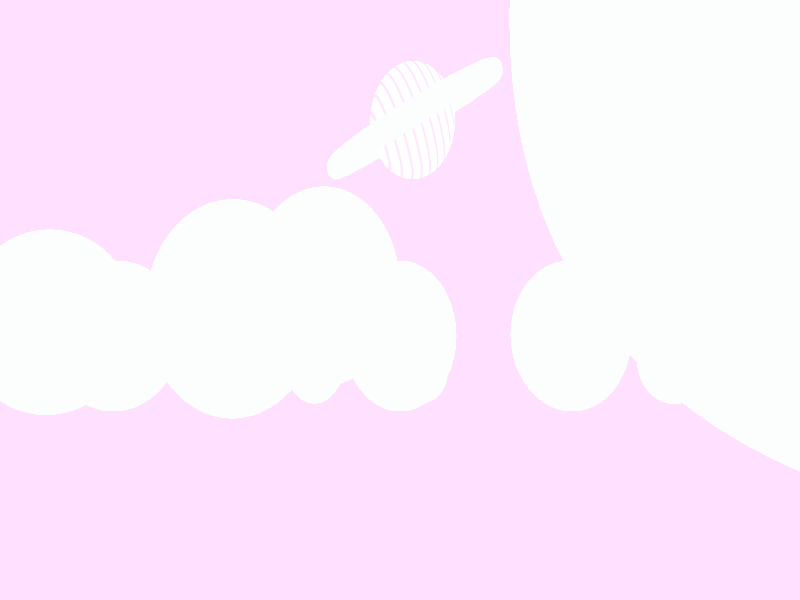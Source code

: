 #include "glass.inc"
#include "colors.inc"
#include "skies.inc"

#declare Obs0 = <-5,0.2,0>;
#declare Obs = <-5 * cos(clock*2*pi/360), 0.2, sin(clock*2*pi/360)>;

// Violet
#declare SoftLight = color rgb <1,.75,1.25>;
#declare HardLight = color rgb <2,1.5,2.5>;

camera
{
    right x*1280/720
    location Obs look_at <0,1,0>
}

#declare Glass = texture {
	pigment {
		Col_Glass_General
    }

    finish {
        F_Glass5
    }
}

#declare Tore = torus {
	2,0.2
	rotate 40
	rotate -20*y 
	texture {Glass}
	translate <4 + 1,4 + 1,-1.3 + 1>
}

#declare Marble = sphere {
	<1,1,1>, 1
	texture {
        Glass
    }
	interior {
		ior 1.517
		caustics 0.5
	}
}

#declare Zebra = sphere {
	<1,1,1>, 1
	texture {
        pigment {
            gradient y-2*z
            color_map {
                [0 HardLight]
                [.1 SoftLight]
                [.2 HardLight]
                [.3 SoftLight]
                [.4 HardLight]
                [.5 SoftLight]
                [.6 HardLight]
                [.7 SoftLight]
                [.8 HardLight]
                [.9 SoftLight]
                [1 HardLight]
            }
        }
        /*
        finish {
            F_Glass5
        }
        */
    }
	interior {
		ior 1.517
		caustics 0.5
	}
}

sky_sphere {
	pigment {
        color SoftLight
        scale 2
        translate -1
	}
}

#declare System = union {
	light_source {
		<0, .3, 0>
		color White
	}
	object { Tore }
	object { Zebra translate <4,4,-1.3> }

	object { Marble translate <0,.3,0> }
	
	object { Marble translate <-5,0,-2.3> }
	object { Marble translate <-.5,0,1> }
	object { Marble translate <.5,0,4> }
	
	object { Marble translate <2,0,-1> }
	object { Marble translate <2,0,4> }
	object { Marble translate <2,0,-4> }
	
	object { Marble translate <9,0,-10> }
	object { Marble translate <10,0,2> }
	object { Marble translate <13,0,-2> }
}

object { System }
